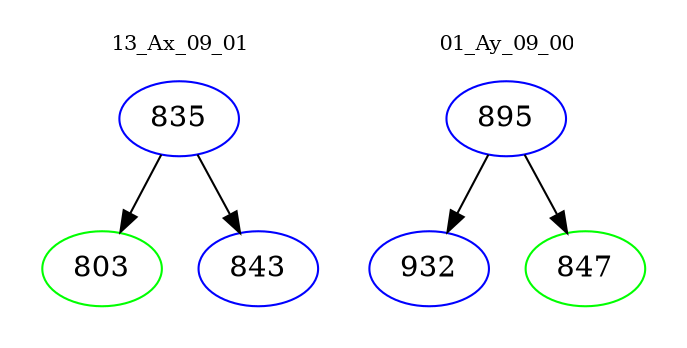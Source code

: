 digraph{
subgraph cluster_0 {
color = white
label = "13_Ax_09_01";
fontsize=10;
T0_835 [label="835", color="blue"]
T0_835 -> T0_803 [color="black"]
T0_803 [label="803", color="green"]
T0_835 -> T0_843 [color="black"]
T0_843 [label="843", color="blue"]
}
subgraph cluster_1 {
color = white
label = "01_Ay_09_00";
fontsize=10;
T1_895 [label="895", color="blue"]
T1_895 -> T1_932 [color="black"]
T1_932 [label="932", color="blue"]
T1_895 -> T1_847 [color="black"]
T1_847 [label="847", color="green"]
}
}

